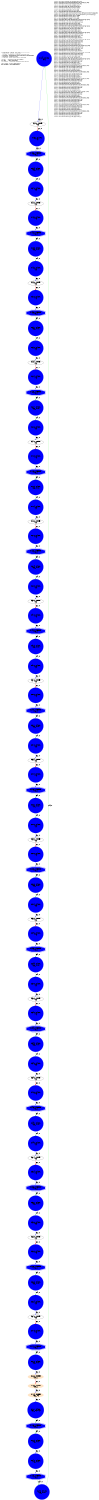 digraph G {
  size="7.5,10"; center=true; ratio=auto;
  m1[fontname=Fixed,labeljust=left,label="--- Edge mode = (mode : cns_cycle) ----------------------\l  1: ctrlseq  - sequence in original inperative code     \l  2: chained  - dependency starts from end of predecessor\l  4: feedback - feedback edge                            \l  8: lpbranch - edge created from a next/exit            \l 16: soft     - constraint can be removed                \l 32: user     - user constraints                         \l 64: iomode   - constraint inherited from iomode         \l128: ctrldep  - control dependency                       \l256: datadep  - data dependency                          \l",shape=none];
  n1244[label="n1244 : ASSOC\n 48cy\n",shape=Mcircle,style=filled,color=blue];
  n3406[label="n3406 : ZOPER\n 48cy\n",shape=ellipse];
  n1243[label="n1243 : ASSOC\n 48cy+0.101\n",shape=Mcircle,style=filled,color=blue];
  n1242[label="n1242 : USEROP\n 47cy+4\n",shape=tripleoctagon,style=filled,color=blue];
  n1240[label="n1240 : ASSOC\n 47cy+0.101\n",shape=Mcircle,style=filled,color=blue];
  n1163[label="n1163 : ASSOC\n 47cy+0.101\n",shape=Mcircle,style=filled,color=blue];
  n1162[label="n1162 : USEROP\n 46cy+4\n",shape=tripleoctagon,style=filled,color=blue];
  n1161[label="n1161 : ASSOC\n 46cy+0.517431\n",shape=Mcircle,style=filled,color=blue];
  n1115[label="n1115 : DOPER\n 46cy+0.5\n",shape=ellipse,style=filled,color=bisque];
  n1082[label="n1082 : DOPER\n 45cy+4\n",shape=ellipse,style=filled,color=bisque];
  n2888[label="n2888 : DOPER\n 45cy+4\n",shape=ellipse,style=filled,color=bisque];
  n2778[label="n2778 : ASSOC\n 45cy+0.101\n",shape=Mcircle,style=filled,color=blue];
  n2777[label="n2777 : USEROP\n 44cy+4\n",shape=tripleoctagon,style=filled,color=blue];
  n2775[label="n2775 : ASSOC\n 44cy\n",shape=Mcircle,style=filled,color=blue];
  n3646[label="n3646 : ZOPER\n 45cy\n",shape=ellipse];
  n2684[label="n2684 : ASSOC\n 45cy\n",shape=Mcircle,style=filled,color=blue];
  n2683[label="n2683 : ASSOC\n 45cy+0.101\n",shape=Mcircle,style=filled,color=blue];
  n2682[label="n2682 : USEROP\n 44cy+4\n",shape=tripleoctagon,style=filled,color=blue];
  n2680[label="n2680 : ASSOC\n 44cy\n",shape=Mcircle,style=filled,color=blue];
  n3630[label="n3630 : ZOPER\n 45cy\n",shape=ellipse];
  n2588[label="n2588 : ASSOC\n 45cy\n",shape=Mcircle,style=filled,color=blue];
  n2587[label="n2587 : ASSOC\n 45cy+0.101\n",shape=Mcircle,style=filled,color=blue];
  n2586[label="n2586 : USEROP\n 44cy+4\n",shape=tripleoctagon,style=filled,color=blue];
  n2584[label="n2584 : ASSOC\n 44cy\n",shape=Mcircle,style=filled,color=blue];
  n3614[label="n3614 : ZOPER\n 45cy\n",shape=ellipse];
  n2492[label="n2492 : ASSOC\n 45cy\n",shape=Mcircle,style=filled,color=blue];
  n2491[label="n2491 : ASSOC\n 45cy+0.101\n",shape=Mcircle,style=filled,color=blue];
  n2490[label="n2490 : USEROP\n 44cy+4\n",shape=tripleoctagon,style=filled,color=blue];
  n2488[label="n2488 : ASSOC\n 44cy\n",shape=Mcircle,style=filled,color=blue];
  n3598[label="n3598 : ZOPER\n 45cy\n",shape=ellipse];
  n2396[label="n2396 : ASSOC\n 45cy\n",shape=Mcircle,style=filled,color=blue];
  n2395[label="n2395 : ASSOC\n 45cy+0.101\n",shape=Mcircle,style=filled,color=blue];
  n2394[label="n2394 : USEROP\n 44cy+4\n",shape=tripleoctagon,style=filled,color=blue];
  n2392[label="n2392 : ASSOC\n 44cy\n",shape=Mcircle,style=filled,color=blue];
  n3582[label="n3582 : ZOPER\n 45cy\n",shape=ellipse];
  n2300[label="n2300 : ASSOC\n 45cy\n",shape=Mcircle,style=filled,color=blue];
  n2299[label="n2299 : ASSOC\n 45cy+0.101\n",shape=Mcircle,style=filled,color=blue];
  n2298[label="n2298 : USEROP\n 44cy+4\n",shape=tripleoctagon,style=filled,color=blue];
  n2296[label="n2296 : ASSOC\n 44cy\n",shape=Mcircle,style=filled,color=blue];
  n3566[label="n3566 : ZOPER\n 45cy\n",shape=ellipse];
  n2204[label="n2204 : ASSOC\n 45cy\n",shape=Mcircle,style=filled,color=blue];
  n2203[label="n2203 : ASSOC\n 45cy+0.101\n",shape=Mcircle,style=filled,color=blue];
  n2202[label="n2202 : USEROP\n 44cy+4\n",shape=tripleoctagon,style=filled,color=blue];
  n2200[label="n2200 : ASSOC\n 44cy\n",shape=Mcircle,style=filled,color=blue];
  n3550[label="n3550 : ZOPER\n 45cy\n",shape=ellipse];
  n2108[label="n2108 : ASSOC\n 45cy\n",shape=Mcircle,style=filled,color=blue];
  n2107[label="n2107 : ASSOC\n 45cy+0.101\n",shape=Mcircle,style=filled,color=blue];
  n2106[label="n2106 : USEROP\n 44cy+4\n",shape=tripleoctagon,style=filled,color=blue];
  n2104[label="n2104 : ASSOC\n 44cy\n",shape=Mcircle,style=filled,color=blue];
  n3534[label="n3534 : ZOPER\n 45cy\n",shape=ellipse];
  n2012[label="n2012 : ASSOC\n 45cy\n",shape=Mcircle,style=filled,color=blue];
  n2011[label="n2011 : ASSOC\n 45cy+0.101\n",shape=Mcircle,style=filled,color=blue];
  n2010[label="n2010 : USEROP\n 44cy+4\n",shape=tripleoctagon,style=filled,color=blue];
  n2008[label="n2008 : ASSOC\n 44cy\n",shape=Mcircle,style=filled,color=blue];
  n3518[label="n3518 : ZOPER\n 45cy\n",shape=ellipse];
  n1916[label="n1916 : ASSOC\n 45cy\n",shape=Mcircle,style=filled,color=blue];
  n1915[label="n1915 : ASSOC\n 45cy+0.101\n",shape=Mcircle,style=filled,color=blue];
  n1914[label="n1914 : USEROP\n 44cy+4\n",shape=tripleoctagon,style=filled,color=blue];
  n1912[label="n1912 : ASSOC\n 44cy\n",shape=Mcircle,style=filled,color=blue];
  n3502[label="n3502 : ZOPER\n 45cy\n",shape=ellipse];
  n1820[label="n1820 : ASSOC\n 45cy\n",shape=Mcircle,style=filled,color=blue];
  n1819[label="n1819 : ASSOC\n 45cy+0.101\n",shape=Mcircle,style=filled,color=blue];
  n1818[label="n1818 : USEROP\n 44cy+4\n",shape=tripleoctagon,style=filled,color=blue];
  n1816[label="n1816 : ASSOC\n 44cy\n",shape=Mcircle,style=filled,color=blue];
  n3486[label="n3486 : ZOPER\n 45cy\n",shape=ellipse];
  n1724[label="n1724 : ASSOC\n 45cy\n",shape=Mcircle,style=filled,color=blue];
  n1723[label="n1723 : ASSOC\n 45cy+0.101\n",shape=Mcircle,style=filled,color=blue];
  n1722[label="n1722 : USEROP\n 44cy+4\n",shape=tripleoctagon,style=filled,color=blue];
  n1720[label="n1720 : ASSOC\n 44cy\n",shape=Mcircle,style=filled,color=blue];
  n3470[label="n3470 : ZOPER\n 45cy\n",shape=ellipse];
  n1628[label="n1628 : ASSOC\n 45cy\n",shape=Mcircle,style=filled,color=blue];
  n1627[label="n1627 : ASSOC\n 45cy+0.101\n",shape=Mcircle,style=filled,color=blue];
  n1626[label="n1626 : USEROP\n 44cy+4\n",shape=tripleoctagon,style=filled,color=blue];
  n1624[label="n1624 : ASSOC\n 44cy\n",shape=Mcircle,style=filled,color=blue];
  n3454[label="n3454 : ZOPER\n 45cy\n",shape=ellipse];
  n1532[label="n1532 : ASSOC\n 45cy\n",shape=Mcircle,style=filled,color=blue];
  n1531[label="n1531 : ASSOC\n 45cy+0.101\n",shape=Mcircle,style=filled,color=blue];
  n1530[label="n1530 : USEROP\n 44cy+4\n",shape=tripleoctagon,style=filled,color=blue];
  n1528[label="n1528 : ASSOC\n 44cy\n",shape=Mcircle,style=filled,color=blue];
  n3438[label="n3438 : ZOPER\n 45cy\n",shape=ellipse];
  n1436[label="n1436 : ASSOC\n 45cy\n",shape=Mcircle,style=filled,color=blue];
  n1435[label="n1435 : ASSOC\n 45cy+0.101\n",shape=Mcircle,style=filled,color=blue];
  n1434[label="n1434 : USEROP\n 44cy+4\n",shape=tripleoctagon,style=filled,color=blue];
  n1432[label="n1432 : ASSOC\n 44cy\n",shape=Mcircle,style=filled,color=blue];
  n3422[label="n3422 : ZOPER\n 45cy\n",shape=ellipse];
  n1340[label="n1340 : ASSOC\n 45cy\n",shape=Mcircle,style=filled,color=blue];
  n1339[label="n1339 : ASSOC\n 45cy+0.101\n",shape=Mcircle,style=filled,color=blue];
  n1338[label="n1338 : USEROP\n 44cy+4\n",shape=tripleoctagon,style=filled,color=blue];
  n1336[label="n1336 : ASSOC\n 44cy\n",shape=Mcircle,style=filled,color=blue];
  m2[fontname=Fixed,labeljust=left,label="n1244 : 0x7f95cd1f69a0 pe_array(0)(0).psum_out\ln3406 : 0x7f95cf677030 step:asn(psumIn_reg_array(1)(1).sva)\ln1243 : 0x7f95cd1f6780 pe_array(0)(0).input_out\ln1242 : 0x7f95cd1f6be0 pe_array(0)(0).run()\ln1240 : 0x7f95cd1f5fb0 pe_array(0)(0).psum_in\ln1163 : 0x7f95cd1e4de0 accum_fifo_0.output\ln1162 : 0x7f95cd1e4f30 accum_fifo_0.run()\ln1161 : 0x7f95cd1e4b90 accum_fifo_0.input\ln1115 : 0x7f95cea85a70 step:if#2:step:if#2:and\ln1082 : 0x7f95cec818d0 step:if#2:else:for:read_mem(accum_buf:rsc(0)(0).@)\ln2888 : 0x7f95cceeead0 step:if#3:for:write_mem(accum_buf:rsc(0)(0).@)\ln2778 : 0x7f95cd3e4550 output_fifo_0.output\ln2777 : 0x7f95cd3e46e0 output_fifo_0.run()\ln2775 : 0x7f95cd3e42c0 output_fifo_0.input\ln3646 : 0x7f95cf6c8290 step:asn(psumIn_reg_array(16)(1).sva)\ln2684 : 0x7f95cd3c7100 pe_array(15)(0).psum_out\ln2683 : 0x7f95cd3c6ee0 pe_array(15)(0).input_out\ln2682 : 0x7f95cd3c7370 pe_array(15)(0).run()\ln2680 : 0x7f95cd3c6750 pe_array(15)(0).psum_in\ln3630 : 0x7f95cf6c5990 step:asn(psumIn_reg_array(15)(1).sva)\ln2588 : 0x7f95cd3a91b0 pe_array(14)(0).psum_out\ln2587 : 0x7f95cd3a8f90 pe_array(14)(0).input_out\ln2586 : 0x7f95cd3a9420 pe_array(14)(0).run()\ln2584 : 0x7f95cd3a8800 pe_array(14)(0).psum_in\ln3614 : 0x7f95cf6c3090 step:asn(psumIn_reg_array(14)(1).sva)\ln2492 : 0x7f95cd385dc0 pe_array(13)(0).psum_out\ln2491 : 0x7f95cd385ba0 pe_array(13)(0).input_out\ln2490 : 0x7f95cd386030 pe_array(13)(0).run()\ln2488 : 0x7f95cd385410 pe_array(13)(0).psum_in\ln3598 : 0x7f95cf6c0790 step:asn(psumIn_reg_array(13)(1).sva)\ln2396 : 0x7f95cd367c60 pe_array(12)(0).psum_out\ln2395 : 0x7f95cd367a40 pe_array(12)(0).input_out\ln2394 : 0x7f95cd367ed0 pe_array(12)(0).run()\ln2392 : 0x7f95cd3672b0 pe_array(12)(0).psum_in\ln3582 : 0x7f95cf6bde90 step:asn(psumIn_reg_array(12)(1).sva)\ln2300 : 0x7f95cd349b00 pe_array(11)(0).psum_out\ln2299 : 0x7f95cd3498e0 pe_array(11)(0).input_out\ln2298 : 0x7f95cd349d70 pe_array(11)(0).run()\ln2296 : 0x7f95cd349150 pe_array(11)(0).psum_in\ln3566 : 0x7f95cf6bb590 step:asn(psumIn_reg_array(11)(1).sva)\ln2204 : 0x7f95cd32b9a0 pe_array(10)(0).psum_out\ln2203 : 0x7f95cd32b780 pe_array(10)(0).input_out\ln2202 : 0x7f95cd32bc10 pe_array(10)(0).run()\ln2200 : 0x7f95cd32aff0 pe_array(10)(0).psum_in\ln3550 : 0x7f95cf6b8c90 step:asn(psumIn_reg_array(10)(1).sva)\ln2108 : 0x7f95cd30da60 pe_array(9)(0).psum_out\ln2107 : 0x7f95cd30d840 pe_array(9)(0).input_out\ln2106 : 0x7f95cd30dca0 pe_array(9)(0).run()\ln2104 : 0x7f95cd30d0b0 pe_array(9)(0).psum_in\ln3534 : 0x7f95cf6b6390 step:asn(psumIn_reg_array(9)(1).sva)\ln2012 : 0x7f95cd2ec440 pe_array(8)(0).psum_out\ln2011 : 0x7f95cd2ec220 pe_array(8)(0).input_out\ln2010 : 0x7f95cd2ec680 pe_array(8)(0).run()\ln2008 : 0x7f95cd2eba90 pe_array(8)(0).psum_in\ln3518 : 0x7f95cf6b3a90 step:asn(psumIn_reg_array(8)(1).sva)\ln1916 : 0x7f95cd2ce520 pe_array(7)(0).psum_out\ln1915 : 0x7f95cd2ce300 pe_array(7)(0).input_out\ln1914 : 0x7f95cd2ce760 pe_array(7)(0).run()\ln1912 : 0x7f95cd2cdb70 pe_array(7)(0).psum_in\ln3502 : 0x7f95cf6b1190 step:asn(psumIn_reg_array(7)(1).sva)\ln1820 : 0x7f95cd2b0800 pe_array(6)(0).psum_out\ln1819 : 0x7f95cd2b05e0 pe_array(6)(0).input_out\ln1818 : 0x7f95cd2b0a40 pe_array(6)(0).run()\ln1816 : 0x7f95cd2afe50 pe_array(6)(0).psum_in\ln3486 : 0x7f95cf6ae890 step:asn(psumIn_reg_array(6)(1).sva)\ln1724 : 0x7f95cd290490 pe_array(5)(0).psum_out\ln1723 : 0x7f95cd290270 pe_array(5)(0).input_out\ln1722 : 0x7f95cd2906d0 pe_array(5)(0).run()\ln1720 : 0x7f95cd28fae0 pe_array(5)(0).psum_in\ln3470 : 0x7f95cf6abf90 step:asn(psumIn_reg_array(5)(1).sva)\ln1628 : 0x7f95cd2725d0 pe_array(4)(0).psum_out\ln1627 : 0x7f95cd2723b0 pe_array(4)(0).input_out\ln1626 : 0x7f95cd272810 pe_array(4)(0).run()\ln1624 : 0x7f95cd271c20 pe_array(4)(0).psum_in\ln3454 : 0x7f95cf6a9690 step:asn(psumIn_reg_array(4)(1).sva)\ln1532 : 0x7f95cd2537d0 pe_array(3)(0).psum_out\ln1531 : 0x7f95cd2535b0 pe_array(3)(0).input_out\ln1530 : 0x7f95cd253a10 pe_array(3)(0).run()\ln1528 : 0x7f95cd252e20 pe_array(3)(0).psum_in\ln3438 : 0x7f95cf6a6d90 step:asn(psumIn_reg_array(3)(1).sva)\ln1436 : 0x7f95cd2344f0 pe_array(2)(0).psum_out\ln1435 : 0x7f95cd2342d0 pe_array(2)(0).input_out\ln1434 : 0x7f95cd234730 pe_array(2)(0).run()\ln1432 : 0x7f95cd233b40 pe_array(2)(0).psum_in\ln3422 : 0x7f95cf679970 step:asn(psumIn_reg_array(2)(1).sva)\ln1340 : 0x7f95cd215470 pe_array(1)(0).psum_out\ln1339 : 0x7f95cd215250 pe_array(1)(0).input_out\ln1338 : 0x7f95cd2156b0 pe_array(1)(0).run()\ln1336 : 0x7f95cd214ac0 pe_array(1)(0).psum_in\l",shape=none];
  n1244 -> n3406[label="258 : 0",color=blue];
  n1243 -> n1244[label="129 : 0",color=green2];
  n1242 -> n1243[label="259 : 0",color=green2];
  n1240 -> n1242[label="258 : 0",color=blue];
  n1163 -> n1240[label="258 : 0",color=blue];
  n1162 -> n1163[label="259 : 0",color=green2];
  n1161 -> n1162[label="259 : 0",color=green2];
  n1115 -> n1161[label="258 : 0",color=blue];
  n1082 -> n1115[label="258 : 0",color=blue];
  n2888 -> n1082[label="262 : 0",color=red, style=bold];
  n2778 -> n2888[label="258 : 0",color=blue];
  n2777 -> n2778[label="259 : 0",color=green2];
  n2775 -> n2777[label="258 : 0",color=blue];
  n3646 -> n2775[label="262 : 0",color=red, style=bold];
  n2684 -> n3646[label="258 : 0",color=blue];
  n2683 -> n2684[label="129 : 0",color=green2];
  n2682 -> n2683[label="259 : 0",color=green2];
  n2680 -> n2682[label="258 : 0",color=blue];
  n3630 -> n2680[label="262 : 0",color=red, style=bold];
  n2588 -> n3630[label="258 : 0",color=blue];
  n2587 -> n2588[label="129 : 0",color=green2];
  n2586 -> n2587[label="259 : 0",color=green2];
  n2584 -> n2586[label="258 : 0",color=blue];
  n3614 -> n2584[label="262 : 0",color=red, style=bold];
  n2492 -> n3614[label="258 : 0",color=blue];
  n2491 -> n2492[label="129 : 0",color=green2];
  n2490 -> n2491[label="259 : 0",color=green2];
  n2488 -> n2490[label="258 : 0",color=blue];
  n3598 -> n2488[label="262 : 0",color=red, style=bold];
  n2396 -> n3598[label="258 : 0",color=blue];
  n2395 -> n2396[label="129 : 0",color=green2];
  n2394 -> n2395[label="259 : 0",color=green2];
  n2392 -> n2394[label="258 : 0",color=blue];
  n3582 -> n2392[label="262 : 0",color=red, style=bold];
  n2300 -> n3582[label="258 : 0",color=blue];
  n2299 -> n2300[label="129 : 0",color=green2];
  n2298 -> n2299[label="259 : 0",color=green2];
  n2296 -> n2298[label="258 : 0",color=blue];
  n3566 -> n2296[label="262 : 0",color=red, style=bold];
  n2204 -> n3566[label="258 : 0",color=blue];
  n2203 -> n2204[label="129 : 0",color=green2];
  n2202 -> n2203[label="259 : 0",color=green2];
  n2200 -> n2202[label="258 : 0",color=blue];
  n3550 -> n2200[label="262 : 0",color=red, style=bold];
  n2108 -> n3550[label="258 : 0",color=blue];
  n2107 -> n2108[label="129 : 0",color=green2];
  n2106 -> n2107[label="259 : 0",color=green2];
  n2104 -> n2106[label="258 : 0",color=blue];
  n3534 -> n2104[label="262 : 0",color=red, style=bold];
  n2012 -> n3534[label="258 : 0",color=blue];
  n2011 -> n2012[label="129 : 0",color=green2];
  n2010 -> n2011[label="259 : 0",color=green2];
  n2008 -> n2010[label="258 : 0",color=blue];
  n3518 -> n2008[label="262 : 0",color=red, style=bold];
  n1916 -> n3518[label="258 : 0",color=blue];
  n1915 -> n1916[label="129 : 0",color=green2];
  n1914 -> n1915[label="259 : 0",color=green2];
  n1912 -> n1914[label="258 : 0",color=blue];
  n3502 -> n1912[label="262 : 0",color=red, style=bold];
  n1820 -> n3502[label="258 : 0",color=blue];
  n1819 -> n1820[label="129 : 0",color=green2];
  n1818 -> n1819[label="259 : 0",color=green2];
  n1816 -> n1818[label="258 : 0",color=blue];
  n3486 -> n1816[label="262 : 0",color=red, style=bold];
  n1724 -> n3486[label="258 : 0",color=blue];
  n1723 -> n1724[label="129 : 0",color=green2];
  n1722 -> n1723[label="259 : 0",color=green2];
  n1720 -> n1722[label="258 : 0",color=blue];
  n3470 -> n1720[label="262 : 0",color=red, style=bold];
  n1628 -> n3470[label="258 : 0",color=blue];
  n1627 -> n1628[label="129 : 0",color=green2];
  n1626 -> n1627[label="259 : 0",color=green2];
  n1624 -> n1626[label="258 : 0",color=blue];
  n3454 -> n1624[label="262 : 0",color=red, style=bold];
  n1532 -> n3454[label="258 : 0",color=blue];
  n1531 -> n1532[label="129 : 0",color=green2];
  n1530 -> n1531[label="259 : 0",color=green2];
  n1528 -> n1530[label="258 : 0",color=blue];
  n3438 -> n1528[label="262 : 0",color=red, style=bold];
  n1436 -> n3438[label="258 : 0",color=blue];
  n1435 -> n1436[label="129 : 0",color=green2];
  n1434 -> n1435[label="259 : 0",color=green2];
  n1432 -> n1434[label="258 : 0",color=blue];
  n3422 -> n1432[label="262 : 0",color=red, style=bold];
  n1340 -> n3422[label="258 : 0",color=blue];
  n1339 -> n1340[label="129 : 0",color=green2];
  n1338 -> n1339[label="259 : 0",color=green2];
  n1336 -> n1338[label="258 : 0",color=blue];
  n3406 -> n1336[label="262 : 0",color=red, style=bold];
}

